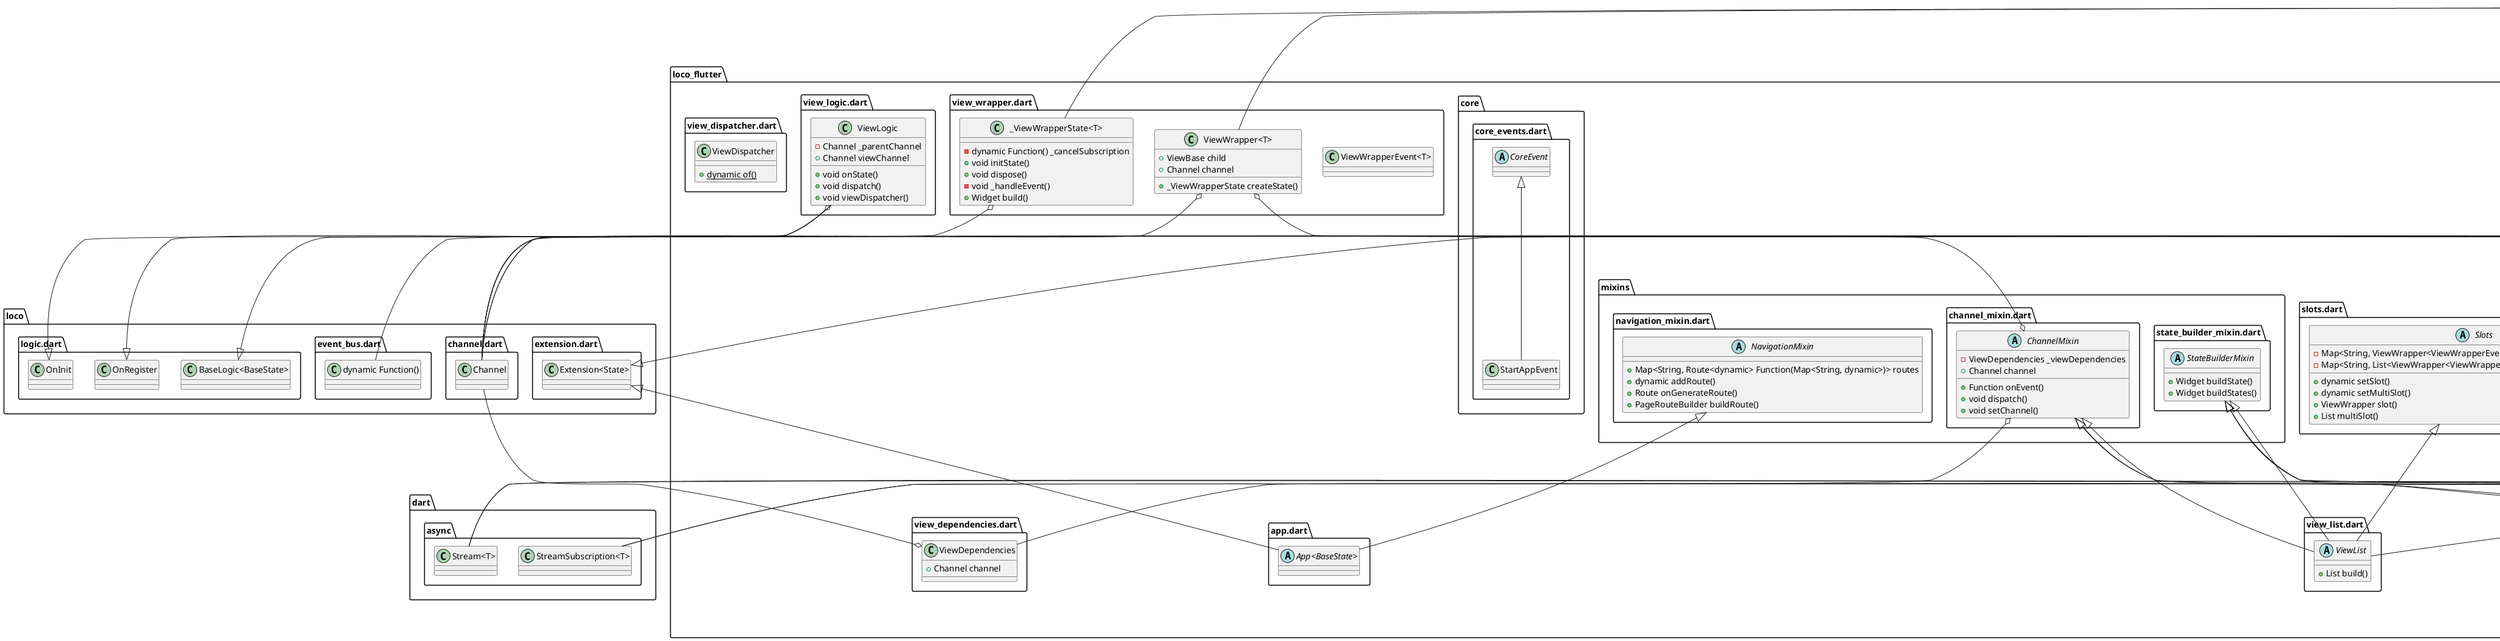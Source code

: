 @startuml
set namespaceSeparator ::

abstract class "loco_flutter::views_extension.dart::ViewsExtension<T>" {
}

"loco::extension.dart::Extension<State>" <|-- "loco_flutter::views_extension.dart::ViewsExtension<T>"
"loco_flutter::views.dart::Views" <|-- "loco_flutter::views_extension.dart::ViewsExtension<T>"

class "loco_flutter::view_wrapper.dart::ViewWrapperEvent<T>" {
}

class "loco_flutter::view_wrapper.dart::ViewWrapper<T>" {
  +ViewBase child
  +Channel channel
  +_ViewWrapperState createState()
}

"loco_flutter::view_wrapper.dart::ViewWrapper<T>" o-- "loco_flutter::widgets::view_base.dart::ViewBase"
"loco_flutter::view_wrapper.dart::ViewWrapper<T>" o-- "loco::channel.dart::Channel"
"flutter::src::widgets::framework.dart::StatefulWidget" <|-- "loco_flutter::view_wrapper.dart::ViewWrapper<T>"

class "loco_flutter::view_wrapper.dart::_ViewWrapperState<T>" {
  -dynamic Function() _cancelSubscription
  +void initState()
  +void dispose()
  -void _handleEvent()
  +Widget build()
}

"loco_flutter::view_wrapper.dart::_ViewWrapperState<T>" o-- "loco::event_bus.dart::dynamic Function()"
"flutter::src::widgets::framework.dart::State<T>" <|-- "loco_flutter::view_wrapper.dart::_ViewWrapperState<T>"

class "loco_flutter::view_logic.dart::ViewLogic" {
  -Channel _parentChannel
  +Channel viewChannel
  +void onState()
  +void dispatch()
  +void viewDispatcher()
}

"loco_flutter::view_logic.dart::ViewLogic" o-- "loco::channel.dart::Channel"
"loco::logic.dart::OnRegister" <|-- "loco_flutter::view_logic.dart::ViewLogic"
"loco::logic.dart::OnInit" <|-- "loco_flutter::view_logic.dart::ViewLogic"

abstract class "loco_flutter::widgets::view.dart::View<TProps>" {
  +TProps props
  {static} +dynamic $()
  +void onAttach()
  {static} +T of()
}

"flutter::src::widgets::framework.dart::StatelessWidget" <|-- "loco_flutter::widgets::view.dart::View<TProps>"
"loco_flutter::mixins::channel_mixin.dart::ChannelMixin" <|-- "loco_flutter::widgets::view.dart::View<TProps>"
"loco_flutter::mixins::state_builder_mixin.dart::StateBuilderMixin" <|-- "loco_flutter::widgets::view.dart::View<TProps>"
"loco_flutter::slots.dart::Slots" <|-- "loco_flutter::widgets::view.dart::View<TProps>"
"loco_flutter::widgets::view_base.dart::ViewBase" <|-- "loco_flutter::widgets::view.dart::View<TProps>"

abstract class "loco_flutter::widgets::view_base.dart::ViewBase" {
}

class "loco_flutter::widgets::state_builder2.dart::StateBuilder2<T, V>" {
  +dynamic Function(Channel) onListen
  +Map<Type, dynamic> Function(BuildContext) builder
  +dynamic Function(BuildContext) orElse
  +AsyncSnapshot initial()
  +AsyncSnapshot afterConnected()
  +AsyncSnapshot afterData()
  +AsyncSnapshot afterError()
  +AsyncSnapshot afterDone()
  +AsyncSnapshot afterDisconnected()
  +Widget build()
  +State createState()
}

"loco_flutter::widgets::state_builder2.dart::StateBuilder2<T, V>" o-- "loco_flutter::widgets::common::listen_callback.dart::dynamic Function(Channel)"
"loco_flutter::widgets::state_builder2.dart::StateBuilder2<T, V>" o-- "loco_flutter::widgets::state_builder2.dart::Map<Type, dynamic> Function(BuildContext)"
"loco_flutter::widgets::state_builder2.dart::StateBuilder2<T, V>" o-- "loco_flutter::widgets::state_builder2.dart::dynamic Function(BuildContext)"
"flutter::src::widgets::framework.dart::StatefulWidget" <|-- "loco_flutter::widgets::state_builder2.dart::StateBuilder2<T, V>"

class "loco_flutter::widgets::state_builder2.dart::_StateBuilderState<T, V>" {
  -StreamSubscription<T> _subscription
  -AsyncSnapshot<T> _state
  -Stream<T> _stream
  -Channel _channel
  +void initState()
  +Widget build()
  +void dispose()
  -Future _subscribe()
  -void _unsubscribe()
}

"loco_flutter::widgets::state_builder2.dart::_StateBuilderState<T, V>" o-- "dart::async::StreamSubscription<T>"
"loco_flutter::widgets::state_builder2.dart::_StateBuilderState<T, V>" o-- "flutter::src::widgets::async.dart::AsyncSnapshot<T>"
"loco_flutter::widgets::state_builder2.dart::_StateBuilderState<T, V>" o-- "dart::async::Stream<T>"
"loco_flutter::widgets::state_builder2.dart::_StateBuilderState<T, V>" o-- "loco::channel.dart::Channel"
"flutter::src::widgets::framework.dart::State<T>" <|-- "loco_flutter::widgets::state_builder2.dart::_StateBuilderState<T, V>"

abstract class "loco_flutter::widgets::view_part.dart::ViewPart" {
}

"flutter::src::widgets::framework.dart::StatelessWidget" <|-- "loco_flutter::widgets::view_part.dart::ViewPart"
"loco_flutter::mixins::state_builder_mixin.dart::StateBuilderMixin" <|-- "loco_flutter::widgets::view_part.dart::ViewPart"
"loco_flutter::widgets::view_base.dart::ViewBase" <|-- "loco_flutter::widgets::view_part.dart::ViewPart"

abstract class "loco_flutter::widgets::stateful_view.dart::StatefulView<TProps>" {
  +TProps props
}

"flutter::src::widgets::framework.dart::StatefulWidget" <|-- "loco_flutter::widgets::stateful_view.dart::StatefulView<TProps>"
"loco_flutter::widgets::view_base.dart::ViewBase" <|-- "loco_flutter::widgets::stateful_view.dart::StatefulView<TProps>"
"loco_flutter::mixins::channel_mixin.dart::ChannelMixin" <|-- "loco_flutter::widgets::stateful_view.dart::StatefulView<TProps>"
"loco_flutter::mixins::state_builder_mixin.dart::StateBuilderMixin" <|-- "loco_flutter::widgets::stateful_view.dart::StatefulView<TProps>"

class "loco_flutter::widgets::common::view_props.dart::ViewProps" {
  +Key key
}

"loco_flutter::widgets::common::view_props.dart::ViewProps" o-- "flutter::src::foundation::key.dart::Key"

abstract class "loco_flutter::widgets::view_builder.dart::ViewBuilder<V>" {
  +dynamic buildState()
  +dynamic buildStates()
}

class "loco_flutter::widgets::state_builder.dart::StateBuilder<T, V>" {
  +dynamic Function(Channel) onListen
  +Widget Function(BuildContext, AsyncSnapshot<T>) builder
  +AsyncSnapshot initial()
  +AsyncSnapshot afterConnected()
  +AsyncSnapshot afterData()
  +AsyncSnapshot afterError()
  +AsyncSnapshot afterDone()
  +AsyncSnapshot afterDisconnected()
  +Widget build()
  +State createState()
}

"loco_flutter::widgets::state_builder.dart::StateBuilder<T, V>" o-- "loco_flutter::widgets::common::listen_callback.dart::dynamic Function(Channel)"
"loco_flutter::widgets::state_builder.dart::StateBuilder<T, V>" o-- "flutter::src::widgets::async.dart::Widget Function(BuildContext, AsyncSnapshot<T>)"
"flutter::src::widgets::framework.dart::StatefulWidget" <|-- "loco_flutter::widgets::state_builder.dart::StateBuilder<T, V>"

class "loco_flutter::widgets::state_builder.dart::_StateBuilderState<T, V>" {
  -StreamSubscription<T> _subscription
  -AsyncSnapshot<T> _state
  -Stream<T> _stream
  -Channel _channel
  +void initState()
  +Widget build()
  +void dispose()
  -Future _subscribe()
  -void _unsubscribe()
}

"loco_flutter::widgets::state_builder.dart::_StateBuilderState<T, V>" o-- "dart::async::StreamSubscription<T>"
"loco_flutter::widgets::state_builder.dart::_StateBuilderState<T, V>" o-- "flutter::src::widgets::async.dart::AsyncSnapshot<T>"
"loco_flutter::widgets::state_builder.dart::_StateBuilderState<T, V>" o-- "dart::async::Stream<T>"
"loco_flutter::widgets::state_builder.dart::_StateBuilderState<T, V>" o-- "loco::channel.dart::Channel"
"flutter::src::widgets::framework.dart::State<T>" <|-- "loco_flutter::widgets::state_builder.dart::_StateBuilderState<T, V>"

abstract class "loco_flutter::core::core_events.dart::CoreEvent" {
}

class "loco_flutter::core::core_events.dart::StartAppEvent" {
}

"loco_flutter::core::core_events.dart::CoreEvent" <|-- "loco_flutter::core::core_events.dart::StartAppEvent"

class "loco_flutter::view_dependencies.dart::ViewDependencies" {
  +Channel channel
}

"loco_flutter::view_dependencies.dart::ViewDependencies" o-- "loco::channel.dart::Channel"

abstract class "loco_flutter::app.dart::App<BaseState>" {
}

"loco::extension.dart::Extension<State>" <|-- "loco_flutter::app.dart::App<BaseState>"
"loco_flutter::mixins::navigation_mixin.dart::NavigationMixin" <|-- "loco_flutter::app.dart::App<BaseState>"

class "loco_flutter::view_dispatcher.dart::ViewDispatcher" {
  {static} +dynamic of()
}

abstract class "loco_flutter::view_list.dart::ViewList" {
  +List build()
}

"loco_flutter::mixins::channel_mixin.dart::ChannelMixin" <|-- "loco_flutter::view_list.dart::ViewList"
"loco_flutter::mixins::state_builder_mixin.dart::StateBuilderMixin" <|-- "loco_flutter::view_list.dart::ViewList"
"loco_flutter::slots.dart::Slots" <|-- "loco_flutter::view_list.dart::ViewList"
"loco_flutter::widgets::view_base.dart::ViewBase" <|-- "loco_flutter::view_list.dart::ViewList"

class "loco_flutter::views.dart::ViewsLogic" {
  +Channel channel
  -Map<Type, dynamic> _instances
  -Map<Type, Map<String, dynamic>> _slots
  -Map<Type, dynamic> _views
  +void registerView()
  +ViewWrapper getView()
  +ViewWrapper getViewWithProps()
  -T _getView()
  -T _getViewWithProps()
  +T getViewList()
  +T getViewListWithProps()
  +void setSlot()
  +void setSlots()
}

"loco_flutter::views.dart::ViewsLogic" o-- "loco::channel.dart::Channel"
"loco::logic.dart::BaseLogic<BaseState>" <|-- "loco_flutter::views.dart::ViewsLogic"

abstract class "loco_flutter::views.dart::Views" {
  +ViewsLogic views
}

"loco_flutter::views.dart::Views" o-- "loco_flutter::views.dart::ViewsLogic"

abstract class "loco_flutter::mixins::state_builder_mixin.dart::StateBuilderMixin" {
  +Widget buildState()
  +Widget buildStates()
}

abstract class "loco_flutter::mixins::navigation_mixin.dart::NavigationMixin" {
  +Map<String, Route<dynamic> Function(Map<String, dynamic>)> routes
  +dynamic addRoute()
  +Route onGenerateRoute()
  +PageRouteBuilder buildRoute()
}

abstract class "loco_flutter::mixins::channel_mixin.dart::ChannelMixin" {
  -ViewDependencies _viewDependencies
  +Channel channel
  +Function onEvent()
  +void dispatch()
  +void setChannel()
}

"loco_flutter::mixins::channel_mixin.dart::ChannelMixin" o-- "loco_flutter::view_dependencies.dart::ViewDependencies"
"loco_flutter::mixins::channel_mixin.dart::ChannelMixin" o-- "loco::channel.dart::Channel"

abstract class "loco_flutter::slots.dart::Slots" {
  -Map<String, ViewWrapper<ViewWrapperEvent<ViewBase>>> _slots
  -Map<String, List<ViewWrapper<ViewWrapperEvent<ViewBase>>>> _multiSlots
  +dynamic setSlot()
  +dynamic setMultiSlot()
  +ViewWrapper slot()
  +List multiSlot()
}


@enduml
